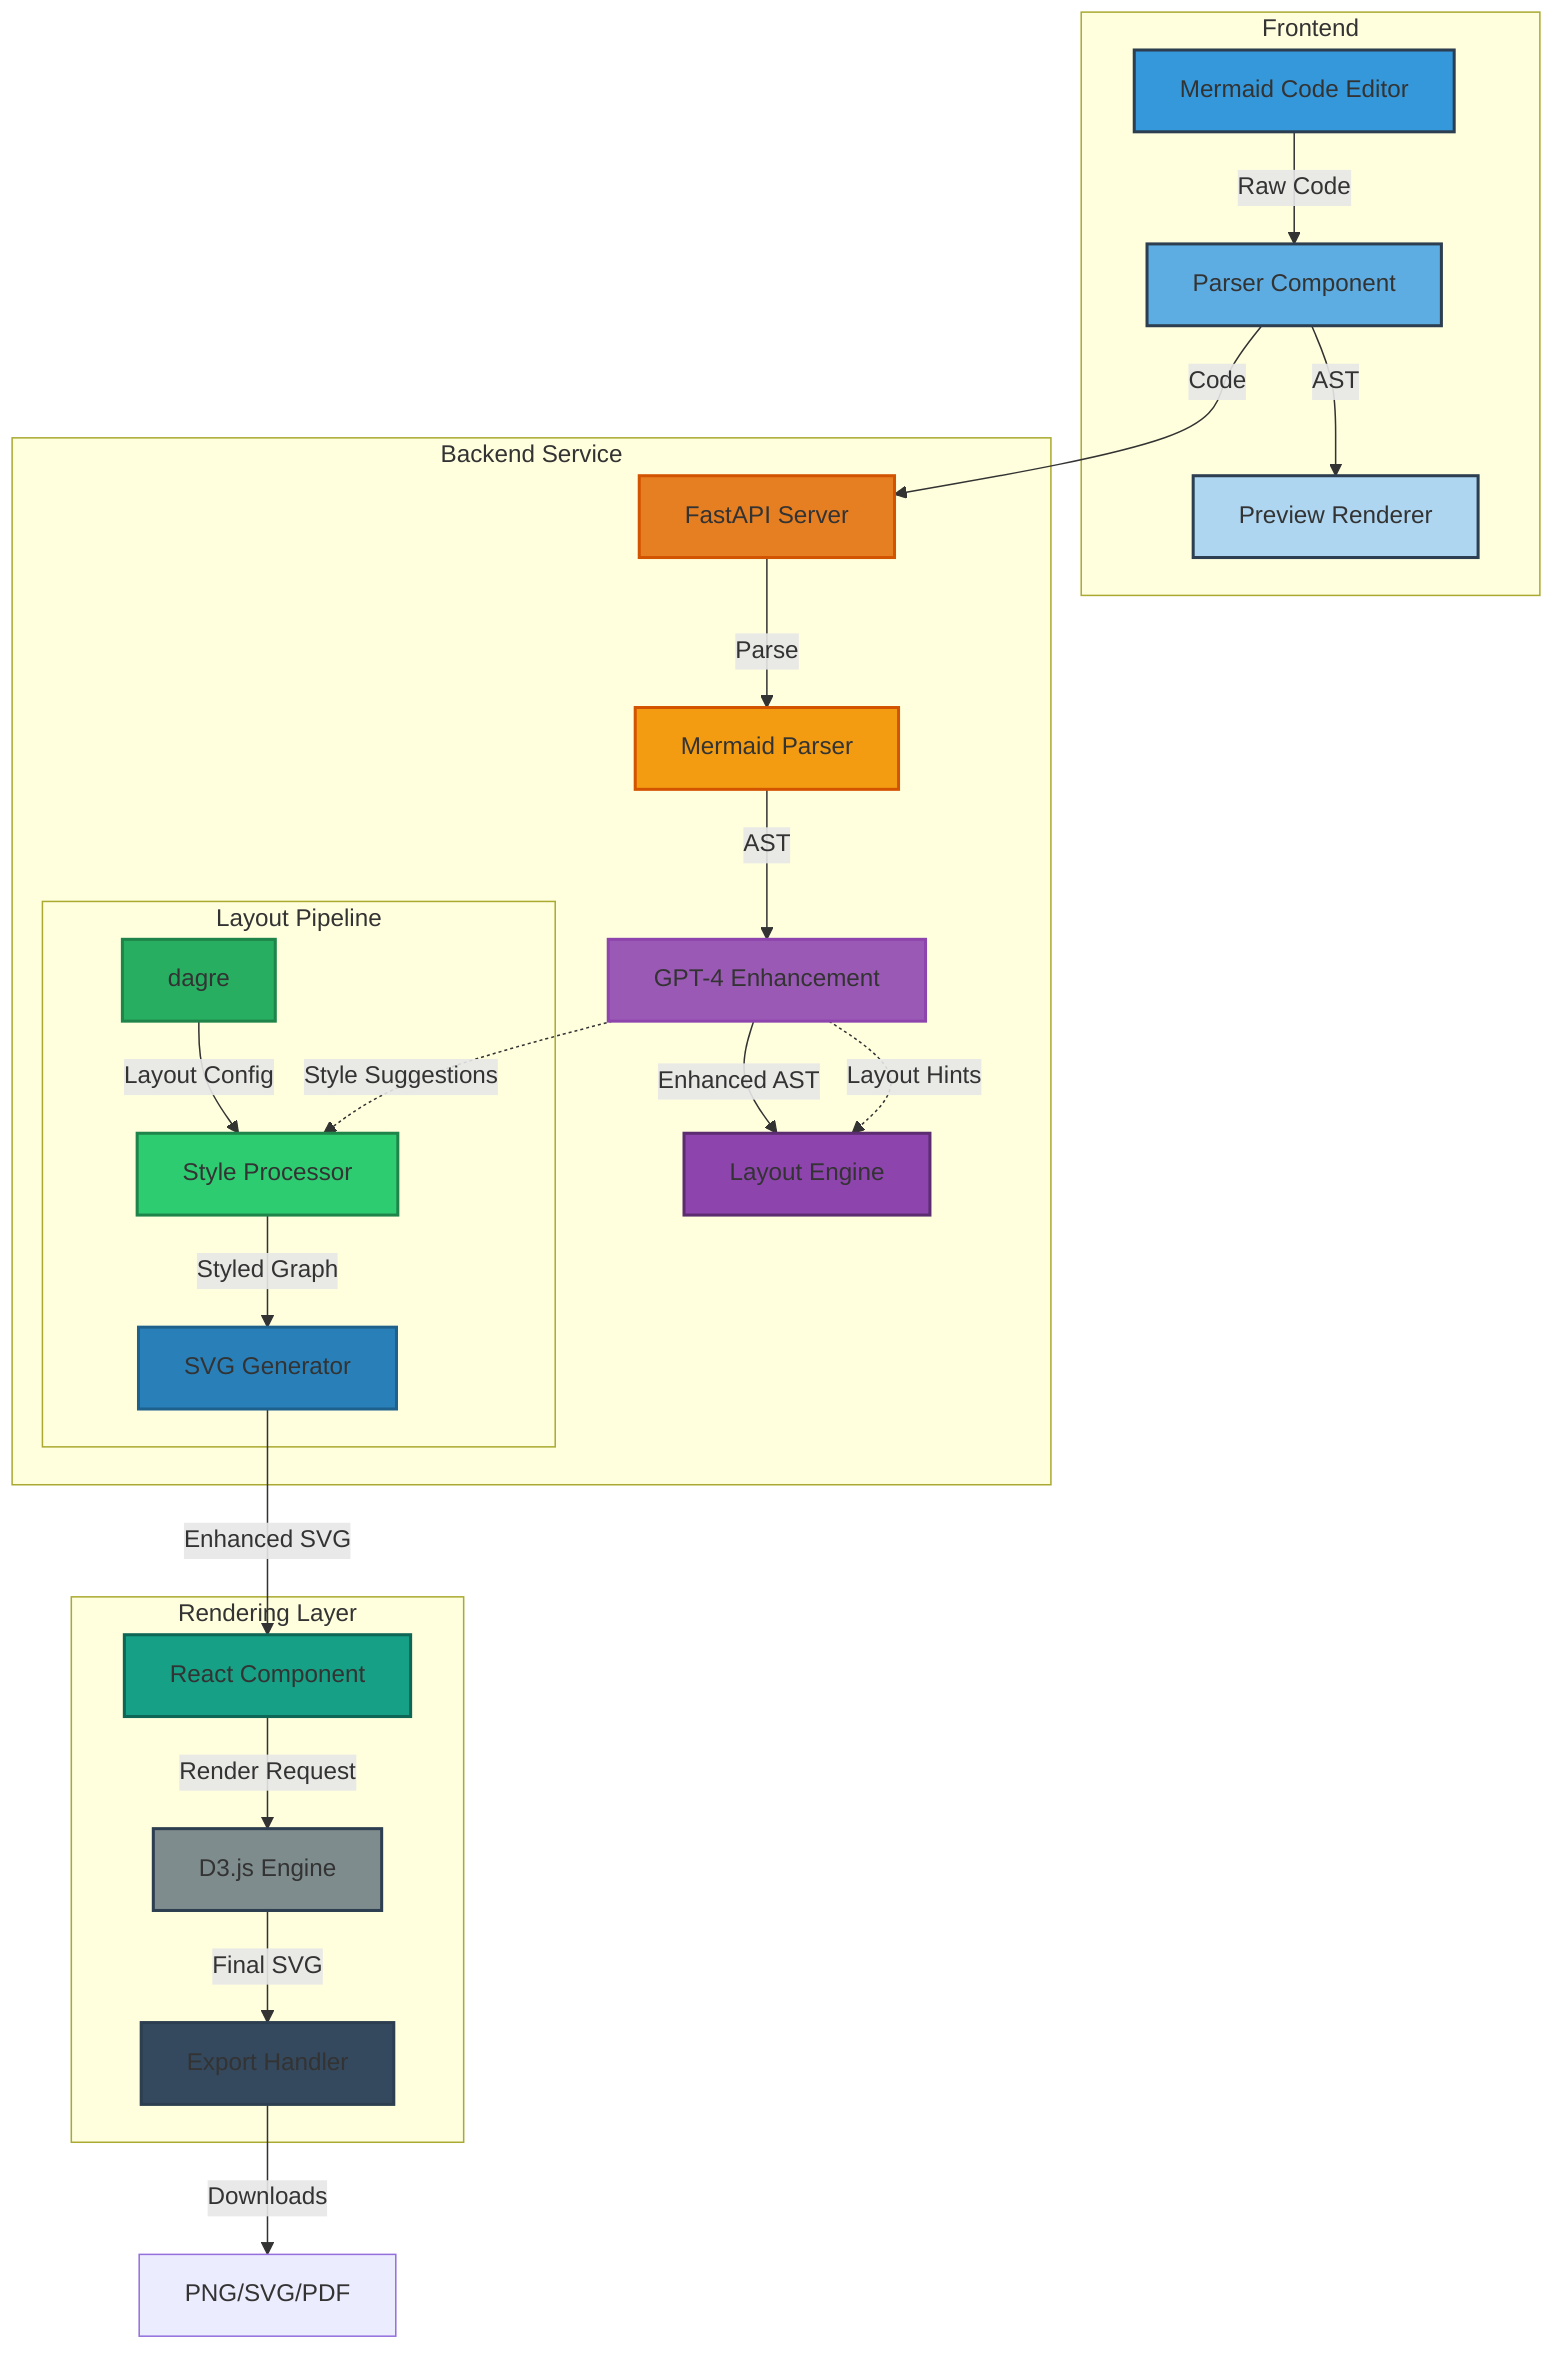 graph TD
    %% Frontend
    subgraph "Frontend"
        style A fill:#3498db,stroke:#2c3e50,stroke-width:2px
        style B fill:#5dade2,stroke:#2c3e50,stroke-width:2px
        style C fill:#aed6f1,stroke:#2c3e50,stroke-width:2px
        A[Mermaid Code Editor] -->|Raw Code| B[Parser Component]
        B -->|AST| C[Preview Renderer]
    end

    %% Backend Service
    subgraph "Backend Service"
        style D fill:#e67e22,stroke:#d35400,stroke-width:2px
        style E fill:#f39c12,stroke:#d35400,stroke-width:2px
        style F fill:#9b59b6,stroke:#8e44ad,stroke-width:2px
        style G fill:#8e44ad,stroke:#5b2c6f,stroke-width:2px
        D[FastAPI Server] -->|Parse| E[Mermaid Parser]
        E -->|AST| F[GPT-4 Enhancement]
        F -->|Enhanced AST| G[Layout Engine]

        subgraph "Layout Pipeline"
            style H fill:#27ae60,stroke:#1e8449,stroke-width:2px
            style I fill:#2ecc71,stroke:#1e8449,stroke-width:2px
            style J fill:#2980b9,stroke:#1f618d,stroke-width:2px
            H[dagre] -->|Layout Config| I[Style Processor]
            I -->|Styled Graph| J[SVG Generator]
        end
    end

    %% Rendering Layer
    subgraph "Rendering Layer"
        style K fill:#16a085,stroke:#0e6655,stroke-width:2px
        style L fill:#7f8c8d,stroke:#2c3e50,stroke-width:2px
        style M fill:#34495e,stroke:#2c3e50,stroke-width:2px
        K[React Component] -->|Render Request| L[D3.js Engine]
        L -->|Final SVG| M[Export Handler]
    end

    %% Data Flow
    B -->|Code| D
    J -->|Enhanced SVG| K
    M -->|Downloads| N[PNG/SVG/PDF]

    %% Enhancement Flow
    F -.->|Style Suggestions| I
    F -.->|Layout Hints| G
